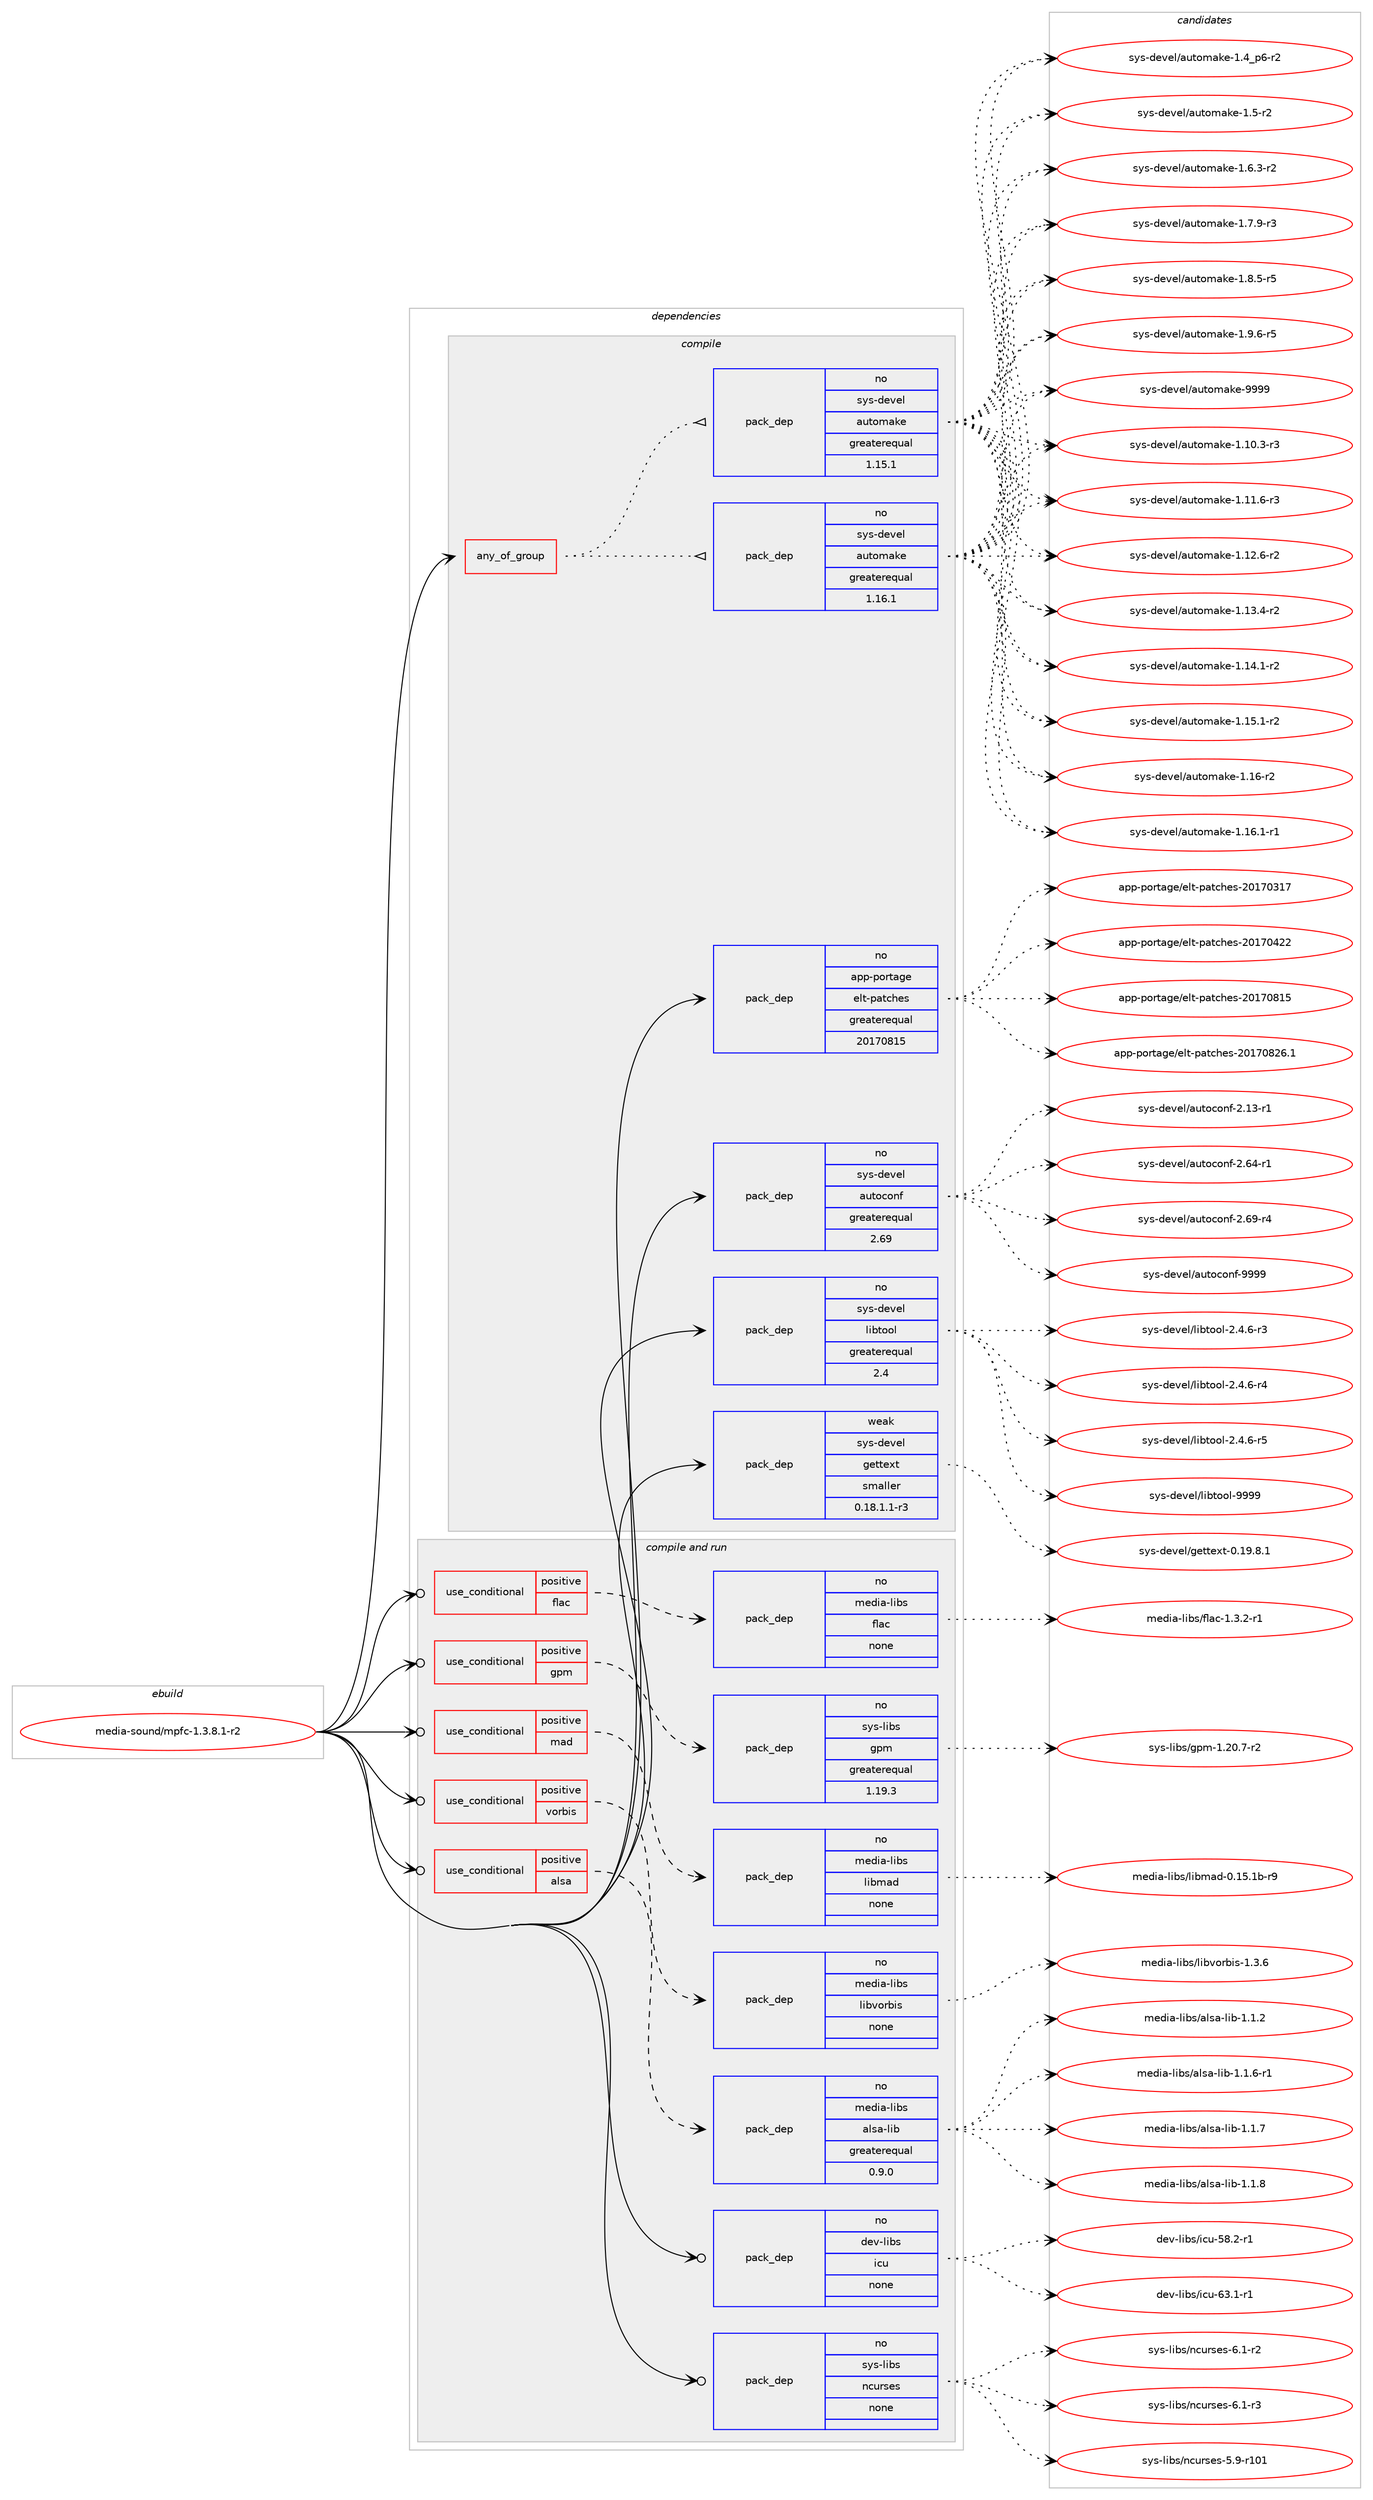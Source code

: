 digraph prolog {

# *************
# Graph options
# *************

newrank=true;
concentrate=true;
compound=true;
graph [rankdir=LR,fontname=Helvetica,fontsize=10,ranksep=1.5];#, ranksep=2.5, nodesep=0.2];
edge  [arrowhead=vee];
node  [fontname=Helvetica,fontsize=10];

# **********
# The ebuild
# **********

subgraph cluster_leftcol {
color=gray;
rank=same;
label=<<i>ebuild</i>>;
id [label="media-sound/mpfc-1.3.8.1-r2", color=red, width=4, href="../media-sound/mpfc-1.3.8.1-r2.svg"];
}

# ****************
# The dependencies
# ****************

subgraph cluster_midcol {
color=gray;
label=<<i>dependencies</i>>;
subgraph cluster_compile {
fillcolor="#eeeeee";
style=filled;
label=<<i>compile</i>>;
subgraph any25514 {
dependency1628276 [label=<<TABLE BORDER="0" CELLBORDER="1" CELLSPACING="0" CELLPADDING="4"><TR><TD CELLPADDING="10">any_of_group</TD></TR></TABLE>>, shape=none, color=red];subgraph pack1164271 {
dependency1628277 [label=<<TABLE BORDER="0" CELLBORDER="1" CELLSPACING="0" CELLPADDING="4" WIDTH="220"><TR><TD ROWSPAN="6" CELLPADDING="30">pack_dep</TD></TR><TR><TD WIDTH="110">no</TD></TR><TR><TD>sys-devel</TD></TR><TR><TD>automake</TD></TR><TR><TD>greaterequal</TD></TR><TR><TD>1.16.1</TD></TR></TABLE>>, shape=none, color=blue];
}
dependency1628276:e -> dependency1628277:w [weight=20,style="dotted",arrowhead="oinv"];
subgraph pack1164272 {
dependency1628278 [label=<<TABLE BORDER="0" CELLBORDER="1" CELLSPACING="0" CELLPADDING="4" WIDTH="220"><TR><TD ROWSPAN="6" CELLPADDING="30">pack_dep</TD></TR><TR><TD WIDTH="110">no</TD></TR><TR><TD>sys-devel</TD></TR><TR><TD>automake</TD></TR><TR><TD>greaterequal</TD></TR><TR><TD>1.15.1</TD></TR></TABLE>>, shape=none, color=blue];
}
dependency1628276:e -> dependency1628278:w [weight=20,style="dotted",arrowhead="oinv"];
}
id:e -> dependency1628276:w [weight=20,style="solid",arrowhead="vee"];
subgraph pack1164273 {
dependency1628279 [label=<<TABLE BORDER="0" CELLBORDER="1" CELLSPACING="0" CELLPADDING="4" WIDTH="220"><TR><TD ROWSPAN="6" CELLPADDING="30">pack_dep</TD></TR><TR><TD WIDTH="110">no</TD></TR><TR><TD>app-portage</TD></TR><TR><TD>elt-patches</TD></TR><TR><TD>greaterequal</TD></TR><TR><TD>20170815</TD></TR></TABLE>>, shape=none, color=blue];
}
id:e -> dependency1628279:w [weight=20,style="solid",arrowhead="vee"];
subgraph pack1164274 {
dependency1628280 [label=<<TABLE BORDER="0" CELLBORDER="1" CELLSPACING="0" CELLPADDING="4" WIDTH="220"><TR><TD ROWSPAN="6" CELLPADDING="30">pack_dep</TD></TR><TR><TD WIDTH="110">no</TD></TR><TR><TD>sys-devel</TD></TR><TR><TD>autoconf</TD></TR><TR><TD>greaterequal</TD></TR><TR><TD>2.69</TD></TR></TABLE>>, shape=none, color=blue];
}
id:e -> dependency1628280:w [weight=20,style="solid",arrowhead="vee"];
subgraph pack1164275 {
dependency1628281 [label=<<TABLE BORDER="0" CELLBORDER="1" CELLSPACING="0" CELLPADDING="4" WIDTH="220"><TR><TD ROWSPAN="6" CELLPADDING="30">pack_dep</TD></TR><TR><TD WIDTH="110">no</TD></TR><TR><TD>sys-devel</TD></TR><TR><TD>libtool</TD></TR><TR><TD>greaterequal</TD></TR><TR><TD>2.4</TD></TR></TABLE>>, shape=none, color=blue];
}
id:e -> dependency1628281:w [weight=20,style="solid",arrowhead="vee"];
subgraph pack1164276 {
dependency1628282 [label=<<TABLE BORDER="0" CELLBORDER="1" CELLSPACING="0" CELLPADDING="4" WIDTH="220"><TR><TD ROWSPAN="6" CELLPADDING="30">pack_dep</TD></TR><TR><TD WIDTH="110">weak</TD></TR><TR><TD>sys-devel</TD></TR><TR><TD>gettext</TD></TR><TR><TD>smaller</TD></TR><TR><TD>0.18.1.1-r3</TD></TR></TABLE>>, shape=none, color=blue];
}
id:e -> dependency1628282:w [weight=20,style="solid",arrowhead="vee"];
}
subgraph cluster_compileandrun {
fillcolor="#eeeeee";
style=filled;
label=<<i>compile and run</i>>;
subgraph cond437721 {
dependency1628283 [label=<<TABLE BORDER="0" CELLBORDER="1" CELLSPACING="0" CELLPADDING="4"><TR><TD ROWSPAN="3" CELLPADDING="10">use_conditional</TD></TR><TR><TD>positive</TD></TR><TR><TD>alsa</TD></TR></TABLE>>, shape=none, color=red];
subgraph pack1164277 {
dependency1628284 [label=<<TABLE BORDER="0" CELLBORDER="1" CELLSPACING="0" CELLPADDING="4" WIDTH="220"><TR><TD ROWSPAN="6" CELLPADDING="30">pack_dep</TD></TR><TR><TD WIDTH="110">no</TD></TR><TR><TD>media-libs</TD></TR><TR><TD>alsa-lib</TD></TR><TR><TD>greaterequal</TD></TR><TR><TD>0.9.0</TD></TR></TABLE>>, shape=none, color=blue];
}
dependency1628283:e -> dependency1628284:w [weight=20,style="dashed",arrowhead="vee"];
}
id:e -> dependency1628283:w [weight=20,style="solid",arrowhead="odotvee"];
subgraph cond437722 {
dependency1628285 [label=<<TABLE BORDER="0" CELLBORDER="1" CELLSPACING="0" CELLPADDING="4"><TR><TD ROWSPAN="3" CELLPADDING="10">use_conditional</TD></TR><TR><TD>positive</TD></TR><TR><TD>flac</TD></TR></TABLE>>, shape=none, color=red];
subgraph pack1164278 {
dependency1628286 [label=<<TABLE BORDER="0" CELLBORDER="1" CELLSPACING="0" CELLPADDING="4" WIDTH="220"><TR><TD ROWSPAN="6" CELLPADDING="30">pack_dep</TD></TR><TR><TD WIDTH="110">no</TD></TR><TR><TD>media-libs</TD></TR><TR><TD>flac</TD></TR><TR><TD>none</TD></TR><TR><TD></TD></TR></TABLE>>, shape=none, color=blue];
}
dependency1628285:e -> dependency1628286:w [weight=20,style="dashed",arrowhead="vee"];
}
id:e -> dependency1628285:w [weight=20,style="solid",arrowhead="odotvee"];
subgraph cond437723 {
dependency1628287 [label=<<TABLE BORDER="0" CELLBORDER="1" CELLSPACING="0" CELLPADDING="4"><TR><TD ROWSPAN="3" CELLPADDING="10">use_conditional</TD></TR><TR><TD>positive</TD></TR><TR><TD>gpm</TD></TR></TABLE>>, shape=none, color=red];
subgraph pack1164279 {
dependency1628288 [label=<<TABLE BORDER="0" CELLBORDER="1" CELLSPACING="0" CELLPADDING="4" WIDTH="220"><TR><TD ROWSPAN="6" CELLPADDING="30">pack_dep</TD></TR><TR><TD WIDTH="110">no</TD></TR><TR><TD>sys-libs</TD></TR><TR><TD>gpm</TD></TR><TR><TD>greaterequal</TD></TR><TR><TD>1.19.3</TD></TR></TABLE>>, shape=none, color=blue];
}
dependency1628287:e -> dependency1628288:w [weight=20,style="dashed",arrowhead="vee"];
}
id:e -> dependency1628287:w [weight=20,style="solid",arrowhead="odotvee"];
subgraph cond437724 {
dependency1628289 [label=<<TABLE BORDER="0" CELLBORDER="1" CELLSPACING="0" CELLPADDING="4"><TR><TD ROWSPAN="3" CELLPADDING="10">use_conditional</TD></TR><TR><TD>positive</TD></TR><TR><TD>mad</TD></TR></TABLE>>, shape=none, color=red];
subgraph pack1164280 {
dependency1628290 [label=<<TABLE BORDER="0" CELLBORDER="1" CELLSPACING="0" CELLPADDING="4" WIDTH="220"><TR><TD ROWSPAN="6" CELLPADDING="30">pack_dep</TD></TR><TR><TD WIDTH="110">no</TD></TR><TR><TD>media-libs</TD></TR><TR><TD>libmad</TD></TR><TR><TD>none</TD></TR><TR><TD></TD></TR></TABLE>>, shape=none, color=blue];
}
dependency1628289:e -> dependency1628290:w [weight=20,style="dashed",arrowhead="vee"];
}
id:e -> dependency1628289:w [weight=20,style="solid",arrowhead="odotvee"];
subgraph cond437725 {
dependency1628291 [label=<<TABLE BORDER="0" CELLBORDER="1" CELLSPACING="0" CELLPADDING="4"><TR><TD ROWSPAN="3" CELLPADDING="10">use_conditional</TD></TR><TR><TD>positive</TD></TR><TR><TD>vorbis</TD></TR></TABLE>>, shape=none, color=red];
subgraph pack1164281 {
dependency1628292 [label=<<TABLE BORDER="0" CELLBORDER="1" CELLSPACING="0" CELLPADDING="4" WIDTH="220"><TR><TD ROWSPAN="6" CELLPADDING="30">pack_dep</TD></TR><TR><TD WIDTH="110">no</TD></TR><TR><TD>media-libs</TD></TR><TR><TD>libvorbis</TD></TR><TR><TD>none</TD></TR><TR><TD></TD></TR></TABLE>>, shape=none, color=blue];
}
dependency1628291:e -> dependency1628292:w [weight=20,style="dashed",arrowhead="vee"];
}
id:e -> dependency1628291:w [weight=20,style="solid",arrowhead="odotvee"];
subgraph pack1164282 {
dependency1628293 [label=<<TABLE BORDER="0" CELLBORDER="1" CELLSPACING="0" CELLPADDING="4" WIDTH="220"><TR><TD ROWSPAN="6" CELLPADDING="30">pack_dep</TD></TR><TR><TD WIDTH="110">no</TD></TR><TR><TD>dev-libs</TD></TR><TR><TD>icu</TD></TR><TR><TD>none</TD></TR><TR><TD></TD></TR></TABLE>>, shape=none, color=blue];
}
id:e -> dependency1628293:w [weight=20,style="solid",arrowhead="odotvee"];
subgraph pack1164283 {
dependency1628294 [label=<<TABLE BORDER="0" CELLBORDER="1" CELLSPACING="0" CELLPADDING="4" WIDTH="220"><TR><TD ROWSPAN="6" CELLPADDING="30">pack_dep</TD></TR><TR><TD WIDTH="110">no</TD></TR><TR><TD>sys-libs</TD></TR><TR><TD>ncurses</TD></TR><TR><TD>none</TD></TR><TR><TD></TD></TR></TABLE>>, shape=none, color=blue];
}
id:e -> dependency1628294:w [weight=20,style="solid",arrowhead="odotvee"];
}
subgraph cluster_run {
fillcolor="#eeeeee";
style=filled;
label=<<i>run</i>>;
}
}

# **************
# The candidates
# **************

subgraph cluster_choices {
rank=same;
color=gray;
label=<<i>candidates</i>>;

subgraph choice1164271 {
color=black;
nodesep=1;
choice11512111545100101118101108479711711611110997107101454946494846514511451 [label="sys-devel/automake-1.10.3-r3", color=red, width=4,href="../sys-devel/automake-1.10.3-r3.svg"];
choice11512111545100101118101108479711711611110997107101454946494946544511451 [label="sys-devel/automake-1.11.6-r3", color=red, width=4,href="../sys-devel/automake-1.11.6-r3.svg"];
choice11512111545100101118101108479711711611110997107101454946495046544511450 [label="sys-devel/automake-1.12.6-r2", color=red, width=4,href="../sys-devel/automake-1.12.6-r2.svg"];
choice11512111545100101118101108479711711611110997107101454946495146524511450 [label="sys-devel/automake-1.13.4-r2", color=red, width=4,href="../sys-devel/automake-1.13.4-r2.svg"];
choice11512111545100101118101108479711711611110997107101454946495246494511450 [label="sys-devel/automake-1.14.1-r2", color=red, width=4,href="../sys-devel/automake-1.14.1-r2.svg"];
choice11512111545100101118101108479711711611110997107101454946495346494511450 [label="sys-devel/automake-1.15.1-r2", color=red, width=4,href="../sys-devel/automake-1.15.1-r2.svg"];
choice1151211154510010111810110847971171161111099710710145494649544511450 [label="sys-devel/automake-1.16-r2", color=red, width=4,href="../sys-devel/automake-1.16-r2.svg"];
choice11512111545100101118101108479711711611110997107101454946495446494511449 [label="sys-devel/automake-1.16.1-r1", color=red, width=4,href="../sys-devel/automake-1.16.1-r1.svg"];
choice115121115451001011181011084797117116111109971071014549465295112544511450 [label="sys-devel/automake-1.4_p6-r2", color=red, width=4,href="../sys-devel/automake-1.4_p6-r2.svg"];
choice11512111545100101118101108479711711611110997107101454946534511450 [label="sys-devel/automake-1.5-r2", color=red, width=4,href="../sys-devel/automake-1.5-r2.svg"];
choice115121115451001011181011084797117116111109971071014549465446514511450 [label="sys-devel/automake-1.6.3-r2", color=red, width=4,href="../sys-devel/automake-1.6.3-r2.svg"];
choice115121115451001011181011084797117116111109971071014549465546574511451 [label="sys-devel/automake-1.7.9-r3", color=red, width=4,href="../sys-devel/automake-1.7.9-r3.svg"];
choice115121115451001011181011084797117116111109971071014549465646534511453 [label="sys-devel/automake-1.8.5-r5", color=red, width=4,href="../sys-devel/automake-1.8.5-r5.svg"];
choice115121115451001011181011084797117116111109971071014549465746544511453 [label="sys-devel/automake-1.9.6-r5", color=red, width=4,href="../sys-devel/automake-1.9.6-r5.svg"];
choice115121115451001011181011084797117116111109971071014557575757 [label="sys-devel/automake-9999", color=red, width=4,href="../sys-devel/automake-9999.svg"];
dependency1628277:e -> choice11512111545100101118101108479711711611110997107101454946494846514511451:w [style=dotted,weight="100"];
dependency1628277:e -> choice11512111545100101118101108479711711611110997107101454946494946544511451:w [style=dotted,weight="100"];
dependency1628277:e -> choice11512111545100101118101108479711711611110997107101454946495046544511450:w [style=dotted,weight="100"];
dependency1628277:e -> choice11512111545100101118101108479711711611110997107101454946495146524511450:w [style=dotted,weight="100"];
dependency1628277:e -> choice11512111545100101118101108479711711611110997107101454946495246494511450:w [style=dotted,weight="100"];
dependency1628277:e -> choice11512111545100101118101108479711711611110997107101454946495346494511450:w [style=dotted,weight="100"];
dependency1628277:e -> choice1151211154510010111810110847971171161111099710710145494649544511450:w [style=dotted,weight="100"];
dependency1628277:e -> choice11512111545100101118101108479711711611110997107101454946495446494511449:w [style=dotted,weight="100"];
dependency1628277:e -> choice115121115451001011181011084797117116111109971071014549465295112544511450:w [style=dotted,weight="100"];
dependency1628277:e -> choice11512111545100101118101108479711711611110997107101454946534511450:w [style=dotted,weight="100"];
dependency1628277:e -> choice115121115451001011181011084797117116111109971071014549465446514511450:w [style=dotted,weight="100"];
dependency1628277:e -> choice115121115451001011181011084797117116111109971071014549465546574511451:w [style=dotted,weight="100"];
dependency1628277:e -> choice115121115451001011181011084797117116111109971071014549465646534511453:w [style=dotted,weight="100"];
dependency1628277:e -> choice115121115451001011181011084797117116111109971071014549465746544511453:w [style=dotted,weight="100"];
dependency1628277:e -> choice115121115451001011181011084797117116111109971071014557575757:w [style=dotted,weight="100"];
}
subgraph choice1164272 {
color=black;
nodesep=1;
choice11512111545100101118101108479711711611110997107101454946494846514511451 [label="sys-devel/automake-1.10.3-r3", color=red, width=4,href="../sys-devel/automake-1.10.3-r3.svg"];
choice11512111545100101118101108479711711611110997107101454946494946544511451 [label="sys-devel/automake-1.11.6-r3", color=red, width=4,href="../sys-devel/automake-1.11.6-r3.svg"];
choice11512111545100101118101108479711711611110997107101454946495046544511450 [label="sys-devel/automake-1.12.6-r2", color=red, width=4,href="../sys-devel/automake-1.12.6-r2.svg"];
choice11512111545100101118101108479711711611110997107101454946495146524511450 [label="sys-devel/automake-1.13.4-r2", color=red, width=4,href="../sys-devel/automake-1.13.4-r2.svg"];
choice11512111545100101118101108479711711611110997107101454946495246494511450 [label="sys-devel/automake-1.14.1-r2", color=red, width=4,href="../sys-devel/automake-1.14.1-r2.svg"];
choice11512111545100101118101108479711711611110997107101454946495346494511450 [label="sys-devel/automake-1.15.1-r2", color=red, width=4,href="../sys-devel/automake-1.15.1-r2.svg"];
choice1151211154510010111810110847971171161111099710710145494649544511450 [label="sys-devel/automake-1.16-r2", color=red, width=4,href="../sys-devel/automake-1.16-r2.svg"];
choice11512111545100101118101108479711711611110997107101454946495446494511449 [label="sys-devel/automake-1.16.1-r1", color=red, width=4,href="../sys-devel/automake-1.16.1-r1.svg"];
choice115121115451001011181011084797117116111109971071014549465295112544511450 [label="sys-devel/automake-1.4_p6-r2", color=red, width=4,href="../sys-devel/automake-1.4_p6-r2.svg"];
choice11512111545100101118101108479711711611110997107101454946534511450 [label="sys-devel/automake-1.5-r2", color=red, width=4,href="../sys-devel/automake-1.5-r2.svg"];
choice115121115451001011181011084797117116111109971071014549465446514511450 [label="sys-devel/automake-1.6.3-r2", color=red, width=4,href="../sys-devel/automake-1.6.3-r2.svg"];
choice115121115451001011181011084797117116111109971071014549465546574511451 [label="sys-devel/automake-1.7.9-r3", color=red, width=4,href="../sys-devel/automake-1.7.9-r3.svg"];
choice115121115451001011181011084797117116111109971071014549465646534511453 [label="sys-devel/automake-1.8.5-r5", color=red, width=4,href="../sys-devel/automake-1.8.5-r5.svg"];
choice115121115451001011181011084797117116111109971071014549465746544511453 [label="sys-devel/automake-1.9.6-r5", color=red, width=4,href="../sys-devel/automake-1.9.6-r5.svg"];
choice115121115451001011181011084797117116111109971071014557575757 [label="sys-devel/automake-9999", color=red, width=4,href="../sys-devel/automake-9999.svg"];
dependency1628278:e -> choice11512111545100101118101108479711711611110997107101454946494846514511451:w [style=dotted,weight="100"];
dependency1628278:e -> choice11512111545100101118101108479711711611110997107101454946494946544511451:w [style=dotted,weight="100"];
dependency1628278:e -> choice11512111545100101118101108479711711611110997107101454946495046544511450:w [style=dotted,weight="100"];
dependency1628278:e -> choice11512111545100101118101108479711711611110997107101454946495146524511450:w [style=dotted,weight="100"];
dependency1628278:e -> choice11512111545100101118101108479711711611110997107101454946495246494511450:w [style=dotted,weight="100"];
dependency1628278:e -> choice11512111545100101118101108479711711611110997107101454946495346494511450:w [style=dotted,weight="100"];
dependency1628278:e -> choice1151211154510010111810110847971171161111099710710145494649544511450:w [style=dotted,weight="100"];
dependency1628278:e -> choice11512111545100101118101108479711711611110997107101454946495446494511449:w [style=dotted,weight="100"];
dependency1628278:e -> choice115121115451001011181011084797117116111109971071014549465295112544511450:w [style=dotted,weight="100"];
dependency1628278:e -> choice11512111545100101118101108479711711611110997107101454946534511450:w [style=dotted,weight="100"];
dependency1628278:e -> choice115121115451001011181011084797117116111109971071014549465446514511450:w [style=dotted,weight="100"];
dependency1628278:e -> choice115121115451001011181011084797117116111109971071014549465546574511451:w [style=dotted,weight="100"];
dependency1628278:e -> choice115121115451001011181011084797117116111109971071014549465646534511453:w [style=dotted,weight="100"];
dependency1628278:e -> choice115121115451001011181011084797117116111109971071014549465746544511453:w [style=dotted,weight="100"];
dependency1628278:e -> choice115121115451001011181011084797117116111109971071014557575757:w [style=dotted,weight="100"];
}
subgraph choice1164273 {
color=black;
nodesep=1;
choice97112112451121111141169710310147101108116451129711699104101115455048495548514955 [label="app-portage/elt-patches-20170317", color=red, width=4,href="../app-portage/elt-patches-20170317.svg"];
choice97112112451121111141169710310147101108116451129711699104101115455048495548525050 [label="app-portage/elt-patches-20170422", color=red, width=4,href="../app-portage/elt-patches-20170422.svg"];
choice97112112451121111141169710310147101108116451129711699104101115455048495548564953 [label="app-portage/elt-patches-20170815", color=red, width=4,href="../app-portage/elt-patches-20170815.svg"];
choice971121124511211111411697103101471011081164511297116991041011154550484955485650544649 [label="app-portage/elt-patches-20170826.1", color=red, width=4,href="../app-portage/elt-patches-20170826.1.svg"];
dependency1628279:e -> choice97112112451121111141169710310147101108116451129711699104101115455048495548514955:w [style=dotted,weight="100"];
dependency1628279:e -> choice97112112451121111141169710310147101108116451129711699104101115455048495548525050:w [style=dotted,weight="100"];
dependency1628279:e -> choice97112112451121111141169710310147101108116451129711699104101115455048495548564953:w [style=dotted,weight="100"];
dependency1628279:e -> choice971121124511211111411697103101471011081164511297116991041011154550484955485650544649:w [style=dotted,weight="100"];
}
subgraph choice1164274 {
color=black;
nodesep=1;
choice1151211154510010111810110847971171161119911111010245504649514511449 [label="sys-devel/autoconf-2.13-r1", color=red, width=4,href="../sys-devel/autoconf-2.13-r1.svg"];
choice1151211154510010111810110847971171161119911111010245504654524511449 [label="sys-devel/autoconf-2.64-r1", color=red, width=4,href="../sys-devel/autoconf-2.64-r1.svg"];
choice1151211154510010111810110847971171161119911111010245504654574511452 [label="sys-devel/autoconf-2.69-r4", color=red, width=4,href="../sys-devel/autoconf-2.69-r4.svg"];
choice115121115451001011181011084797117116111991111101024557575757 [label="sys-devel/autoconf-9999", color=red, width=4,href="../sys-devel/autoconf-9999.svg"];
dependency1628280:e -> choice1151211154510010111810110847971171161119911111010245504649514511449:w [style=dotted,weight="100"];
dependency1628280:e -> choice1151211154510010111810110847971171161119911111010245504654524511449:w [style=dotted,weight="100"];
dependency1628280:e -> choice1151211154510010111810110847971171161119911111010245504654574511452:w [style=dotted,weight="100"];
dependency1628280:e -> choice115121115451001011181011084797117116111991111101024557575757:w [style=dotted,weight="100"];
}
subgraph choice1164275 {
color=black;
nodesep=1;
choice1151211154510010111810110847108105981161111111084550465246544511451 [label="sys-devel/libtool-2.4.6-r3", color=red, width=4,href="../sys-devel/libtool-2.4.6-r3.svg"];
choice1151211154510010111810110847108105981161111111084550465246544511452 [label="sys-devel/libtool-2.4.6-r4", color=red, width=4,href="../sys-devel/libtool-2.4.6-r4.svg"];
choice1151211154510010111810110847108105981161111111084550465246544511453 [label="sys-devel/libtool-2.4.6-r5", color=red, width=4,href="../sys-devel/libtool-2.4.6-r5.svg"];
choice1151211154510010111810110847108105981161111111084557575757 [label="sys-devel/libtool-9999", color=red, width=4,href="../sys-devel/libtool-9999.svg"];
dependency1628281:e -> choice1151211154510010111810110847108105981161111111084550465246544511451:w [style=dotted,weight="100"];
dependency1628281:e -> choice1151211154510010111810110847108105981161111111084550465246544511452:w [style=dotted,weight="100"];
dependency1628281:e -> choice1151211154510010111810110847108105981161111111084550465246544511453:w [style=dotted,weight="100"];
dependency1628281:e -> choice1151211154510010111810110847108105981161111111084557575757:w [style=dotted,weight="100"];
}
subgraph choice1164276 {
color=black;
nodesep=1;
choice1151211154510010111810110847103101116116101120116454846495746564649 [label="sys-devel/gettext-0.19.8.1", color=red, width=4,href="../sys-devel/gettext-0.19.8.1.svg"];
dependency1628282:e -> choice1151211154510010111810110847103101116116101120116454846495746564649:w [style=dotted,weight="100"];
}
subgraph choice1164277 {
color=black;
nodesep=1;
choice1091011001059745108105981154797108115974510810598454946494650 [label="media-libs/alsa-lib-1.1.2", color=red, width=4,href="../media-libs/alsa-lib-1.1.2.svg"];
choice10910110010597451081059811547971081159745108105984549464946544511449 [label="media-libs/alsa-lib-1.1.6-r1", color=red, width=4,href="../media-libs/alsa-lib-1.1.6-r1.svg"];
choice1091011001059745108105981154797108115974510810598454946494655 [label="media-libs/alsa-lib-1.1.7", color=red, width=4,href="../media-libs/alsa-lib-1.1.7.svg"];
choice1091011001059745108105981154797108115974510810598454946494656 [label="media-libs/alsa-lib-1.1.8", color=red, width=4,href="../media-libs/alsa-lib-1.1.8.svg"];
dependency1628284:e -> choice1091011001059745108105981154797108115974510810598454946494650:w [style=dotted,weight="100"];
dependency1628284:e -> choice10910110010597451081059811547971081159745108105984549464946544511449:w [style=dotted,weight="100"];
dependency1628284:e -> choice1091011001059745108105981154797108115974510810598454946494655:w [style=dotted,weight="100"];
dependency1628284:e -> choice1091011001059745108105981154797108115974510810598454946494656:w [style=dotted,weight="100"];
}
subgraph choice1164278 {
color=black;
nodesep=1;
choice1091011001059745108105981154710210897994549465146504511449 [label="media-libs/flac-1.3.2-r1", color=red, width=4,href="../media-libs/flac-1.3.2-r1.svg"];
dependency1628286:e -> choice1091011001059745108105981154710210897994549465146504511449:w [style=dotted,weight="100"];
}
subgraph choice1164279 {
color=black;
nodesep=1;
choice115121115451081059811547103112109454946504846554511450 [label="sys-libs/gpm-1.20.7-r2", color=red, width=4,href="../sys-libs/gpm-1.20.7-r2.svg"];
dependency1628288:e -> choice115121115451081059811547103112109454946504846554511450:w [style=dotted,weight="100"];
}
subgraph choice1164280 {
color=black;
nodesep=1;
choice10910110010597451081059811547108105981099710045484649534649984511457 [label="media-libs/libmad-0.15.1b-r9", color=red, width=4,href="../media-libs/libmad-0.15.1b-r9.svg"];
dependency1628290:e -> choice10910110010597451081059811547108105981099710045484649534649984511457:w [style=dotted,weight="100"];
}
subgraph choice1164281 {
color=black;
nodesep=1;
choice109101100105974510810598115471081059811811111498105115454946514654 [label="media-libs/libvorbis-1.3.6", color=red, width=4,href="../media-libs/libvorbis-1.3.6.svg"];
dependency1628292:e -> choice109101100105974510810598115471081059811811111498105115454946514654:w [style=dotted,weight="100"];
}
subgraph choice1164282 {
color=black;
nodesep=1;
choice1001011184510810598115471059911745535646504511449 [label="dev-libs/icu-58.2-r1", color=red, width=4,href="../dev-libs/icu-58.2-r1.svg"];
choice1001011184510810598115471059911745545146494511449 [label="dev-libs/icu-63.1-r1", color=red, width=4,href="../dev-libs/icu-63.1-r1.svg"];
dependency1628293:e -> choice1001011184510810598115471059911745535646504511449:w [style=dotted,weight="100"];
dependency1628293:e -> choice1001011184510810598115471059911745545146494511449:w [style=dotted,weight="100"];
}
subgraph choice1164283 {
color=black;
nodesep=1;
choice115121115451081059811547110991171141151011154553465745114494849 [label="sys-libs/ncurses-5.9-r101", color=red, width=4,href="../sys-libs/ncurses-5.9-r101.svg"];
choice11512111545108105981154711099117114115101115455446494511450 [label="sys-libs/ncurses-6.1-r2", color=red, width=4,href="../sys-libs/ncurses-6.1-r2.svg"];
choice11512111545108105981154711099117114115101115455446494511451 [label="sys-libs/ncurses-6.1-r3", color=red, width=4,href="../sys-libs/ncurses-6.1-r3.svg"];
dependency1628294:e -> choice115121115451081059811547110991171141151011154553465745114494849:w [style=dotted,weight="100"];
dependency1628294:e -> choice11512111545108105981154711099117114115101115455446494511450:w [style=dotted,weight="100"];
dependency1628294:e -> choice11512111545108105981154711099117114115101115455446494511451:w [style=dotted,weight="100"];
}
}

}
